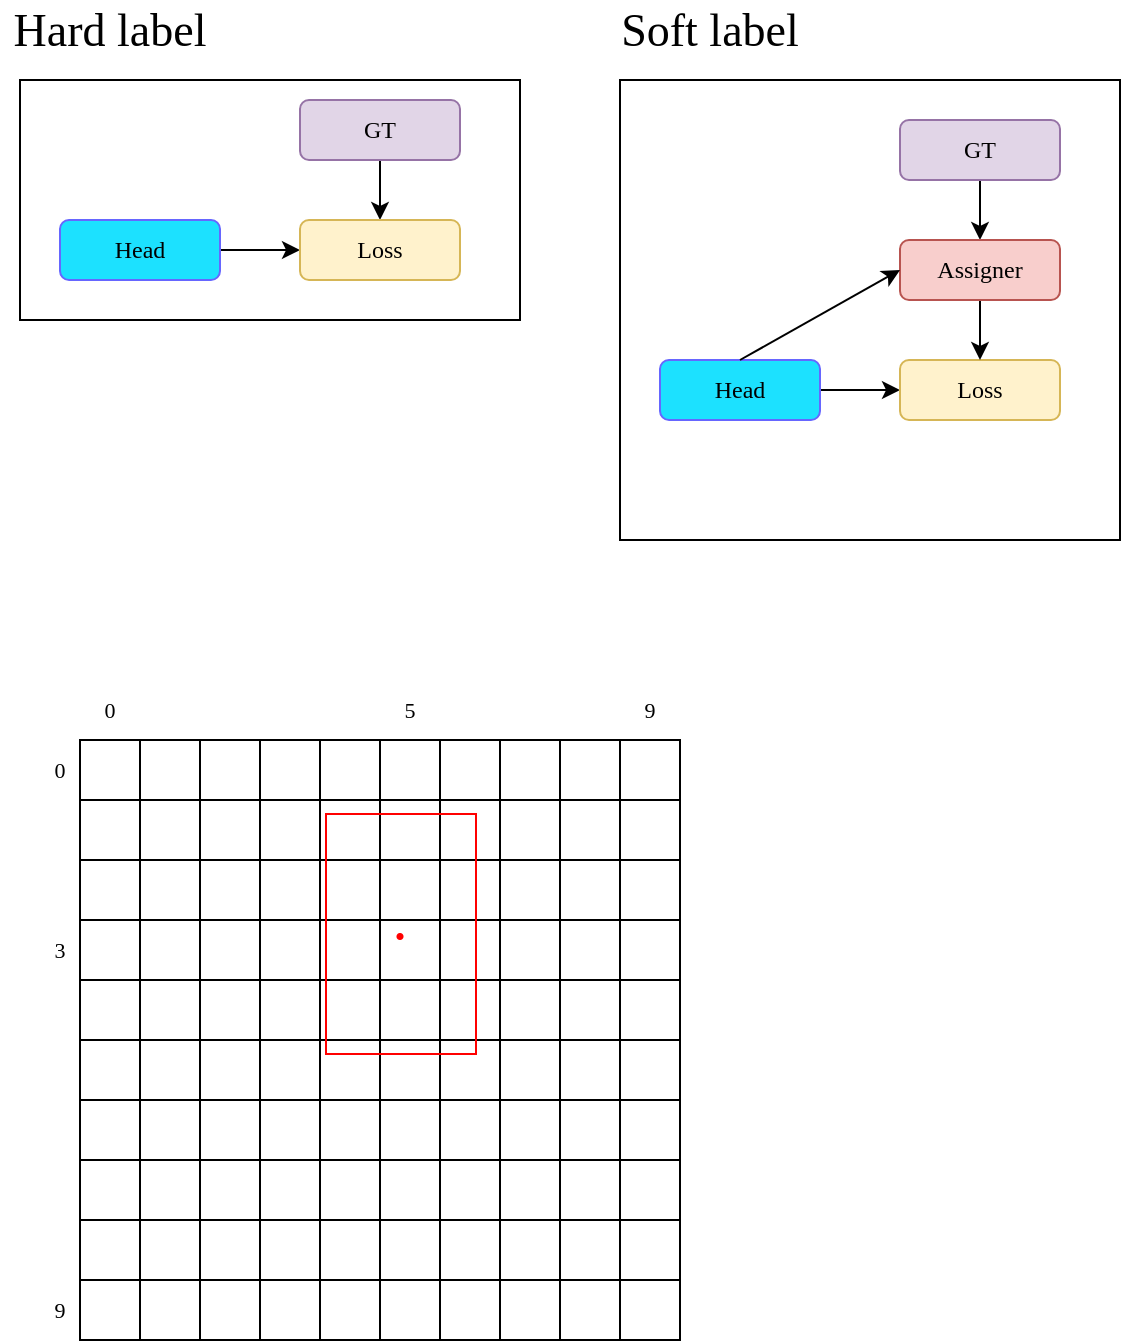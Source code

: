 <mxfile version="20.8.5" type="device"><diagram id="o3Z9Zxl8DpClMz84F6-9" name="第 1 页"><mxGraphModel dx="794" dy="477" grid="1" gridSize="10" guides="1" tooltips="1" connect="1" arrows="1" fold="1" page="1" pageScale="1" pageWidth="827" pageHeight="1169" math="0" shadow="0"><root><mxCell id="0"/><mxCell id="1" parent="0"/><mxCell id="x2HlBwUJLEcVP0qbM4cS-7" value="" style="rounded=0;whiteSpace=wrap;html=1;fontFamily=Times New Roman;" vertex="1" parent="1"><mxGeometry x="140" y="90" width="250" height="120" as="geometry"/></mxCell><mxCell id="x2HlBwUJLEcVP0qbM4cS-4" style="edgeStyle=orthogonalEdgeStyle;rounded=0;orthogonalLoop=1;jettySize=auto;html=1;exitX=1;exitY=0.5;exitDx=0;exitDy=0;fontFamily=Times New Roman;" edge="1" parent="1" source="x2HlBwUJLEcVP0qbM4cS-1" target="x2HlBwUJLEcVP0qbM4cS-3"><mxGeometry relative="1" as="geometry"/></mxCell><mxCell id="x2HlBwUJLEcVP0qbM4cS-1" value="Head" style="rounded=1;whiteSpace=wrap;html=1;fillColor=#1CE1FF;strokeColor=#6666FF;fontFamily=Times New Roman;" vertex="1" parent="1"><mxGeometry x="160" y="160" width="80" height="30" as="geometry"/></mxCell><mxCell id="x2HlBwUJLEcVP0qbM4cS-6" style="edgeStyle=orthogonalEdgeStyle;rounded=0;orthogonalLoop=1;jettySize=auto;html=1;exitX=0.5;exitY=1;exitDx=0;exitDy=0;fontFamily=Times New Roman;" edge="1" parent="1" source="x2HlBwUJLEcVP0qbM4cS-2" target="x2HlBwUJLEcVP0qbM4cS-3"><mxGeometry relative="1" as="geometry"/></mxCell><mxCell id="x2HlBwUJLEcVP0qbM4cS-2" value="GT" style="rounded=1;whiteSpace=wrap;html=1;fillColor=#e1d5e7;strokeColor=#9673a6;fontFamily=Times New Roman;" vertex="1" parent="1"><mxGeometry x="280" y="100" width="80" height="30" as="geometry"/></mxCell><mxCell id="x2HlBwUJLEcVP0qbM4cS-3" value="Loss" style="rounded=1;whiteSpace=wrap;html=1;fillColor=#fff2cc;strokeColor=#d6b656;fontFamily=Times New Roman;" vertex="1" parent="1"><mxGeometry x="280" y="160" width="80" height="30" as="geometry"/></mxCell><mxCell id="x2HlBwUJLEcVP0qbM4cS-8" value="&lt;font style=&quot;font-size: 23px;&quot;&gt;Hard label&lt;/font&gt;" style="text;html=1;strokeColor=none;fillColor=none;align=center;verticalAlign=middle;whiteSpace=wrap;rounded=0;fontFamily=Times New Roman;" vertex="1" parent="1"><mxGeometry x="130" y="50" width="110" height="30" as="geometry"/></mxCell><mxCell id="x2HlBwUJLEcVP0qbM4cS-9" value="" style="rounded=0;whiteSpace=wrap;html=1;fontFamily=Times New Roman;" vertex="1" parent="1"><mxGeometry x="440" y="90" width="250" height="230" as="geometry"/></mxCell><mxCell id="x2HlBwUJLEcVP0qbM4cS-10" style="edgeStyle=orthogonalEdgeStyle;rounded=0;orthogonalLoop=1;jettySize=auto;html=1;exitX=1;exitY=0.5;exitDx=0;exitDy=0;fontFamily=Times New Roman;" edge="1" parent="1" source="x2HlBwUJLEcVP0qbM4cS-11" target="x2HlBwUJLEcVP0qbM4cS-14"><mxGeometry relative="1" as="geometry"/></mxCell><mxCell id="x2HlBwUJLEcVP0qbM4cS-11" value="Head" style="rounded=1;whiteSpace=wrap;html=1;fillColor=#1CE1FF;strokeColor=#6666FF;fontFamily=Times New Roman;" vertex="1" parent="1"><mxGeometry x="460" y="230" width="80" height="30" as="geometry"/></mxCell><mxCell id="x2HlBwUJLEcVP0qbM4cS-17" style="edgeStyle=orthogonalEdgeStyle;rounded=0;orthogonalLoop=1;jettySize=auto;html=1;exitX=0.5;exitY=1;exitDx=0;exitDy=0;fontFamily=Times New Roman;fontSize=23;" edge="1" parent="1" source="x2HlBwUJLEcVP0qbM4cS-13" target="x2HlBwUJLEcVP0qbM4cS-16"><mxGeometry relative="1" as="geometry"/></mxCell><mxCell id="x2HlBwUJLEcVP0qbM4cS-13" value="GT" style="rounded=1;whiteSpace=wrap;html=1;fillColor=#e1d5e7;strokeColor=#9673a6;fontFamily=Times New Roman;" vertex="1" parent="1"><mxGeometry x="580" y="110" width="80" height="30" as="geometry"/></mxCell><mxCell id="x2HlBwUJLEcVP0qbM4cS-14" value="Loss" style="rounded=1;whiteSpace=wrap;html=1;fillColor=#fff2cc;strokeColor=#d6b656;fontFamily=Times New Roman;" vertex="1" parent="1"><mxGeometry x="580" y="230" width="80" height="30" as="geometry"/></mxCell><mxCell id="x2HlBwUJLEcVP0qbM4cS-15" value="&lt;font style=&quot;font-size: 23px;&quot;&gt;Soft label&lt;/font&gt;" style="text;html=1;strokeColor=none;fillColor=none;align=center;verticalAlign=middle;whiteSpace=wrap;rounded=0;fontFamily=Times New Roman;" vertex="1" parent="1"><mxGeometry x="430" y="50" width="110" height="30" as="geometry"/></mxCell><mxCell id="x2HlBwUJLEcVP0qbM4cS-18" style="edgeStyle=orthogonalEdgeStyle;rounded=0;orthogonalLoop=1;jettySize=auto;html=1;exitX=0.5;exitY=1;exitDx=0;exitDy=0;entryX=0.5;entryY=0;entryDx=0;entryDy=0;fontFamily=Times New Roman;fontSize=23;" edge="1" parent="1" source="x2HlBwUJLEcVP0qbM4cS-16" target="x2HlBwUJLEcVP0qbM4cS-14"><mxGeometry relative="1" as="geometry"/></mxCell><mxCell id="x2HlBwUJLEcVP0qbM4cS-16" value="Assigner" style="rounded=1;whiteSpace=wrap;html=1;fillColor=#f8cecc;strokeColor=#b85450;fontFamily=Times New Roman;" vertex="1" parent="1"><mxGeometry x="580" y="170" width="80" height="30" as="geometry"/></mxCell><mxCell id="x2HlBwUJLEcVP0qbM4cS-20" value="" style="endArrow=classic;html=1;rounded=0;fontFamily=Times New Roman;fontSize=23;entryX=0;entryY=0.5;entryDx=0;entryDy=0;" edge="1" parent="1" target="x2HlBwUJLEcVP0qbM4cS-16"><mxGeometry width="50" height="50" relative="1" as="geometry"><mxPoint x="500" y="230" as="sourcePoint"/><mxPoint x="550" y="180" as="targetPoint"/></mxGeometry></mxCell><mxCell id="x2HlBwUJLEcVP0qbM4cS-22" value="" style="rounded=0;whiteSpace=wrap;html=1;fontFamily=Times New Roman;fontSize=23;" vertex="1" parent="1"><mxGeometry x="170" y="420" width="30" height="30" as="geometry"/></mxCell><mxCell id="x2HlBwUJLEcVP0qbM4cS-23" value="" style="rounded=0;whiteSpace=wrap;html=1;fontFamily=Times New Roman;fontSize=23;" vertex="1" parent="1"><mxGeometry x="200" y="420" width="30" height="30" as="geometry"/></mxCell><mxCell id="x2HlBwUJLEcVP0qbM4cS-24" value="" style="rounded=0;whiteSpace=wrap;html=1;fontFamily=Times New Roman;fontSize=23;" vertex="1" parent="1"><mxGeometry x="230" y="420" width="30" height="30" as="geometry"/></mxCell><mxCell id="x2HlBwUJLEcVP0qbM4cS-25" value="" style="rounded=0;whiteSpace=wrap;html=1;fontFamily=Times New Roman;fontSize=23;" vertex="1" parent="1"><mxGeometry x="290" y="420" width="30" height="30" as="geometry"/></mxCell><mxCell id="x2HlBwUJLEcVP0qbM4cS-26" value="" style="rounded=0;whiteSpace=wrap;html=1;fontFamily=Times New Roman;fontSize=23;" vertex="1" parent="1"><mxGeometry x="260" y="420" width="30" height="30" as="geometry"/></mxCell><mxCell id="x2HlBwUJLEcVP0qbM4cS-27" value="" style="rounded=0;whiteSpace=wrap;html=1;fontFamily=Times New Roman;fontSize=23;" vertex="1" parent="1"><mxGeometry x="320" y="420" width="30" height="30" as="geometry"/></mxCell><mxCell id="x2HlBwUJLEcVP0qbM4cS-28" value="" style="rounded=0;whiteSpace=wrap;html=1;fontFamily=Times New Roman;fontSize=23;" vertex="1" parent="1"><mxGeometry x="350" y="420" width="30" height="30" as="geometry"/></mxCell><mxCell id="x2HlBwUJLEcVP0qbM4cS-29" value="" style="rounded=0;whiteSpace=wrap;html=1;fontFamily=Times New Roman;fontSize=23;" vertex="1" parent="1"><mxGeometry x="380" y="420" width="30" height="30" as="geometry"/></mxCell><mxCell id="x2HlBwUJLEcVP0qbM4cS-30" value="" style="rounded=0;whiteSpace=wrap;html=1;fontFamily=Times New Roman;fontSize=23;" vertex="1" parent="1"><mxGeometry x="440" y="420" width="30" height="30" as="geometry"/></mxCell><mxCell id="x2HlBwUJLEcVP0qbM4cS-31" value="" style="rounded=0;whiteSpace=wrap;html=1;fontFamily=Times New Roman;fontSize=23;" vertex="1" parent="1"><mxGeometry x="410" y="420" width="30" height="30" as="geometry"/></mxCell><mxCell id="x2HlBwUJLEcVP0qbM4cS-42" value="" style="group" vertex="1" connectable="0" parent="1"><mxGeometry x="170" y="450" width="300" height="30" as="geometry"/></mxCell><mxCell id="x2HlBwUJLEcVP0qbM4cS-32" value="" style="rounded=0;whiteSpace=wrap;html=1;fontFamily=Times New Roman;fontSize=23;" vertex="1" parent="x2HlBwUJLEcVP0qbM4cS-42"><mxGeometry width="30" height="30" as="geometry"/></mxCell><mxCell id="x2HlBwUJLEcVP0qbM4cS-33" value="" style="rounded=0;whiteSpace=wrap;html=1;fontFamily=Times New Roman;fontSize=23;" vertex="1" parent="x2HlBwUJLEcVP0qbM4cS-42"><mxGeometry x="30" width="30" height="30" as="geometry"/></mxCell><mxCell id="x2HlBwUJLEcVP0qbM4cS-34" value="" style="rounded=0;whiteSpace=wrap;html=1;fontFamily=Times New Roman;fontSize=23;" vertex="1" parent="x2HlBwUJLEcVP0qbM4cS-42"><mxGeometry x="60" width="30" height="30" as="geometry"/></mxCell><mxCell id="x2HlBwUJLEcVP0qbM4cS-35" value="" style="rounded=0;whiteSpace=wrap;html=1;fontFamily=Times New Roman;fontSize=23;" vertex="1" parent="x2HlBwUJLEcVP0qbM4cS-42"><mxGeometry x="120" width="30" height="30" as="geometry"/></mxCell><mxCell id="x2HlBwUJLEcVP0qbM4cS-36" value="" style="rounded=0;whiteSpace=wrap;html=1;fontFamily=Times New Roman;fontSize=23;" vertex="1" parent="x2HlBwUJLEcVP0qbM4cS-42"><mxGeometry x="90" width="30" height="30" as="geometry"/></mxCell><mxCell id="x2HlBwUJLEcVP0qbM4cS-37" value="" style="rounded=0;whiteSpace=wrap;html=1;fontFamily=Times New Roman;fontSize=23;" vertex="1" parent="x2HlBwUJLEcVP0qbM4cS-42"><mxGeometry x="150" width="30" height="30" as="geometry"/></mxCell><mxCell id="x2HlBwUJLEcVP0qbM4cS-38" value="" style="rounded=0;whiteSpace=wrap;html=1;fontFamily=Times New Roman;fontSize=23;" vertex="1" parent="x2HlBwUJLEcVP0qbM4cS-42"><mxGeometry x="180" width="30" height="30" as="geometry"/></mxCell><mxCell id="x2HlBwUJLEcVP0qbM4cS-39" value="" style="rounded=0;whiteSpace=wrap;html=1;fontFamily=Times New Roman;fontSize=23;" vertex="1" parent="x2HlBwUJLEcVP0qbM4cS-42"><mxGeometry x="210" width="30" height="30" as="geometry"/></mxCell><mxCell id="x2HlBwUJLEcVP0qbM4cS-40" value="" style="rounded=0;whiteSpace=wrap;html=1;fontFamily=Times New Roman;fontSize=23;" vertex="1" parent="x2HlBwUJLEcVP0qbM4cS-42"><mxGeometry x="270" width="30" height="30" as="geometry"/></mxCell><mxCell id="x2HlBwUJLEcVP0qbM4cS-41" value="" style="rounded=0;whiteSpace=wrap;html=1;fontFamily=Times New Roman;fontSize=23;" vertex="1" parent="x2HlBwUJLEcVP0qbM4cS-42"><mxGeometry x="240" width="30" height="30" as="geometry"/></mxCell><mxCell id="x2HlBwUJLEcVP0qbM4cS-43" value="" style="group" vertex="1" connectable="0" parent="1"><mxGeometry x="170" y="480" width="300" height="30" as="geometry"/></mxCell><mxCell id="x2HlBwUJLEcVP0qbM4cS-44" value="" style="rounded=0;whiteSpace=wrap;html=1;fontFamily=Times New Roman;fontSize=23;" vertex="1" parent="x2HlBwUJLEcVP0qbM4cS-43"><mxGeometry width="30" height="30" as="geometry"/></mxCell><mxCell id="x2HlBwUJLEcVP0qbM4cS-45" value="" style="rounded=0;whiteSpace=wrap;html=1;fontFamily=Times New Roman;fontSize=23;" vertex="1" parent="x2HlBwUJLEcVP0qbM4cS-43"><mxGeometry x="30" width="30" height="30" as="geometry"/></mxCell><mxCell id="x2HlBwUJLEcVP0qbM4cS-46" value="" style="rounded=0;whiteSpace=wrap;html=1;fontFamily=Times New Roman;fontSize=23;" vertex="1" parent="x2HlBwUJLEcVP0qbM4cS-43"><mxGeometry x="60" width="30" height="30" as="geometry"/></mxCell><mxCell id="x2HlBwUJLEcVP0qbM4cS-47" value="" style="rounded=0;whiteSpace=wrap;html=1;fontFamily=Times New Roman;fontSize=23;" vertex="1" parent="x2HlBwUJLEcVP0qbM4cS-43"><mxGeometry x="120" width="30" height="30" as="geometry"/></mxCell><mxCell id="x2HlBwUJLEcVP0qbM4cS-48" value="" style="rounded=0;whiteSpace=wrap;html=1;fontFamily=Times New Roman;fontSize=23;" vertex="1" parent="x2HlBwUJLEcVP0qbM4cS-43"><mxGeometry x="90" width="30" height="30" as="geometry"/></mxCell><mxCell id="x2HlBwUJLEcVP0qbM4cS-49" value="" style="rounded=0;whiteSpace=wrap;html=1;fontFamily=Times New Roman;fontSize=23;" vertex="1" parent="x2HlBwUJLEcVP0qbM4cS-43"><mxGeometry x="150" width="30" height="30" as="geometry"/></mxCell><mxCell id="x2HlBwUJLEcVP0qbM4cS-50" value="" style="rounded=0;whiteSpace=wrap;html=1;fontFamily=Times New Roman;fontSize=23;" vertex="1" parent="x2HlBwUJLEcVP0qbM4cS-43"><mxGeometry x="180" width="30" height="30" as="geometry"/></mxCell><mxCell id="x2HlBwUJLEcVP0qbM4cS-51" value="" style="rounded=0;whiteSpace=wrap;html=1;fontFamily=Times New Roman;fontSize=23;" vertex="1" parent="x2HlBwUJLEcVP0qbM4cS-43"><mxGeometry x="210" width="30" height="30" as="geometry"/></mxCell><mxCell id="x2HlBwUJLEcVP0qbM4cS-52" value="" style="rounded=0;whiteSpace=wrap;html=1;fontFamily=Times New Roman;fontSize=23;" vertex="1" parent="x2HlBwUJLEcVP0qbM4cS-43"><mxGeometry x="270" width="30" height="30" as="geometry"/></mxCell><mxCell id="x2HlBwUJLEcVP0qbM4cS-53" value="" style="rounded=0;whiteSpace=wrap;html=1;fontFamily=Times New Roman;fontSize=23;" vertex="1" parent="x2HlBwUJLEcVP0qbM4cS-43"><mxGeometry x="240" width="30" height="30" as="geometry"/></mxCell><mxCell id="x2HlBwUJLEcVP0qbM4cS-54" value="" style="rounded=0;whiteSpace=wrap;html=1;fontFamily=Times New Roman;fontSize=23;" vertex="1" parent="1"><mxGeometry x="170" y="510" width="30" height="30" as="geometry"/></mxCell><mxCell id="x2HlBwUJLEcVP0qbM4cS-55" value="" style="rounded=0;whiteSpace=wrap;html=1;fontFamily=Times New Roman;fontSize=23;" vertex="1" parent="1"><mxGeometry x="200" y="510" width="30" height="30" as="geometry"/></mxCell><mxCell id="x2HlBwUJLEcVP0qbM4cS-56" value="" style="rounded=0;whiteSpace=wrap;html=1;fontFamily=Times New Roman;fontSize=23;" vertex="1" parent="1"><mxGeometry x="230" y="510" width="30" height="30" as="geometry"/></mxCell><mxCell id="x2HlBwUJLEcVP0qbM4cS-57" value="" style="rounded=0;whiteSpace=wrap;html=1;fontFamily=Times New Roman;fontSize=23;" vertex="1" parent="1"><mxGeometry x="290" y="510" width="30" height="30" as="geometry"/></mxCell><mxCell id="x2HlBwUJLEcVP0qbM4cS-58" value="" style="rounded=0;whiteSpace=wrap;html=1;fontFamily=Times New Roman;fontSize=23;" vertex="1" parent="1"><mxGeometry x="260" y="510" width="30" height="30" as="geometry"/></mxCell><mxCell id="x2HlBwUJLEcVP0qbM4cS-59" value="" style="rounded=0;whiteSpace=wrap;html=1;fontFamily=Times New Roman;fontSize=23;" vertex="1" parent="1"><mxGeometry x="320" y="510" width="30" height="30" as="geometry"/></mxCell><mxCell id="x2HlBwUJLEcVP0qbM4cS-60" value="" style="rounded=0;whiteSpace=wrap;html=1;fontFamily=Times New Roman;fontSize=23;" vertex="1" parent="1"><mxGeometry x="350" y="510" width="30" height="30" as="geometry"/></mxCell><mxCell id="x2HlBwUJLEcVP0qbM4cS-61" value="" style="rounded=0;whiteSpace=wrap;html=1;fontFamily=Times New Roman;fontSize=23;" vertex="1" parent="1"><mxGeometry x="380" y="510" width="30" height="30" as="geometry"/></mxCell><mxCell id="x2HlBwUJLEcVP0qbM4cS-62" value="" style="rounded=0;whiteSpace=wrap;html=1;fontFamily=Times New Roman;fontSize=23;" vertex="1" parent="1"><mxGeometry x="440" y="510" width="30" height="30" as="geometry"/></mxCell><mxCell id="x2HlBwUJLEcVP0qbM4cS-63" value="" style="rounded=0;whiteSpace=wrap;html=1;fontFamily=Times New Roman;fontSize=23;" vertex="1" parent="1"><mxGeometry x="410" y="510" width="30" height="30" as="geometry"/></mxCell><mxCell id="x2HlBwUJLEcVP0qbM4cS-64" value="" style="group" vertex="1" connectable="0" parent="1"><mxGeometry x="170" y="540" width="300" height="30" as="geometry"/></mxCell><mxCell id="x2HlBwUJLEcVP0qbM4cS-65" value="" style="rounded=0;whiteSpace=wrap;html=1;fontFamily=Times New Roman;fontSize=23;" vertex="1" parent="x2HlBwUJLEcVP0qbM4cS-64"><mxGeometry width="30" height="30" as="geometry"/></mxCell><mxCell id="x2HlBwUJLEcVP0qbM4cS-66" value="" style="rounded=0;whiteSpace=wrap;html=1;fontFamily=Times New Roman;fontSize=23;" vertex="1" parent="x2HlBwUJLEcVP0qbM4cS-64"><mxGeometry x="30" width="30" height="30" as="geometry"/></mxCell><mxCell id="x2HlBwUJLEcVP0qbM4cS-67" value="" style="rounded=0;whiteSpace=wrap;html=1;fontFamily=Times New Roman;fontSize=23;" vertex="1" parent="x2HlBwUJLEcVP0qbM4cS-64"><mxGeometry x="60" width="30" height="30" as="geometry"/></mxCell><mxCell id="x2HlBwUJLEcVP0qbM4cS-68" value="" style="rounded=0;whiteSpace=wrap;html=1;fontFamily=Times New Roman;fontSize=23;" vertex="1" parent="x2HlBwUJLEcVP0qbM4cS-64"><mxGeometry x="120" width="30" height="30" as="geometry"/></mxCell><mxCell id="x2HlBwUJLEcVP0qbM4cS-69" value="" style="rounded=0;whiteSpace=wrap;html=1;fontFamily=Times New Roman;fontSize=23;" vertex="1" parent="x2HlBwUJLEcVP0qbM4cS-64"><mxGeometry x="90" width="30" height="30" as="geometry"/></mxCell><mxCell id="x2HlBwUJLEcVP0qbM4cS-70" value="" style="rounded=0;whiteSpace=wrap;html=1;fontFamily=Times New Roman;fontSize=23;" vertex="1" parent="x2HlBwUJLEcVP0qbM4cS-64"><mxGeometry x="150" width="30" height="30" as="geometry"/></mxCell><mxCell id="x2HlBwUJLEcVP0qbM4cS-71" value="" style="rounded=0;whiteSpace=wrap;html=1;fontFamily=Times New Roman;fontSize=23;" vertex="1" parent="x2HlBwUJLEcVP0qbM4cS-64"><mxGeometry x="180" width="30" height="30" as="geometry"/></mxCell><mxCell id="x2HlBwUJLEcVP0qbM4cS-72" value="" style="rounded=0;whiteSpace=wrap;html=1;fontFamily=Times New Roman;fontSize=23;" vertex="1" parent="x2HlBwUJLEcVP0qbM4cS-64"><mxGeometry x="210" width="30" height="30" as="geometry"/></mxCell><mxCell id="x2HlBwUJLEcVP0qbM4cS-73" value="" style="rounded=0;whiteSpace=wrap;html=1;fontFamily=Times New Roman;fontSize=23;" vertex="1" parent="x2HlBwUJLEcVP0qbM4cS-64"><mxGeometry x="270" width="30" height="30" as="geometry"/></mxCell><mxCell id="x2HlBwUJLEcVP0qbM4cS-74" value="" style="rounded=0;whiteSpace=wrap;html=1;fontFamily=Times New Roman;fontSize=23;" vertex="1" parent="x2HlBwUJLEcVP0qbM4cS-64"><mxGeometry x="240" width="30" height="30" as="geometry"/></mxCell><mxCell id="x2HlBwUJLEcVP0qbM4cS-75" value="" style="group" vertex="1" connectable="0" parent="1"><mxGeometry x="170" y="570" width="300" height="30" as="geometry"/></mxCell><mxCell id="x2HlBwUJLEcVP0qbM4cS-76" value="" style="rounded=0;whiteSpace=wrap;html=1;fontFamily=Times New Roman;fontSize=23;" vertex="1" parent="x2HlBwUJLEcVP0qbM4cS-75"><mxGeometry width="30" height="30" as="geometry"/></mxCell><mxCell id="x2HlBwUJLEcVP0qbM4cS-77" value="" style="rounded=0;whiteSpace=wrap;html=1;fontFamily=Times New Roman;fontSize=23;" vertex="1" parent="x2HlBwUJLEcVP0qbM4cS-75"><mxGeometry x="30" width="30" height="30" as="geometry"/></mxCell><mxCell id="x2HlBwUJLEcVP0qbM4cS-78" value="" style="rounded=0;whiteSpace=wrap;html=1;fontFamily=Times New Roman;fontSize=23;" vertex="1" parent="x2HlBwUJLEcVP0qbM4cS-75"><mxGeometry x="60" width="30" height="30" as="geometry"/></mxCell><mxCell id="x2HlBwUJLEcVP0qbM4cS-79" value="" style="rounded=0;whiteSpace=wrap;html=1;fontFamily=Times New Roman;fontSize=23;" vertex="1" parent="x2HlBwUJLEcVP0qbM4cS-75"><mxGeometry x="120" width="30" height="30" as="geometry"/></mxCell><mxCell id="x2HlBwUJLEcVP0qbM4cS-80" value="" style="rounded=0;whiteSpace=wrap;html=1;fontFamily=Times New Roman;fontSize=23;" vertex="1" parent="x2HlBwUJLEcVP0qbM4cS-75"><mxGeometry x="90" width="30" height="30" as="geometry"/></mxCell><mxCell id="x2HlBwUJLEcVP0qbM4cS-81" value="" style="rounded=0;whiteSpace=wrap;html=1;fontFamily=Times New Roman;fontSize=23;" vertex="1" parent="x2HlBwUJLEcVP0qbM4cS-75"><mxGeometry x="150" width="30" height="30" as="geometry"/></mxCell><mxCell id="x2HlBwUJLEcVP0qbM4cS-82" value="" style="rounded=0;whiteSpace=wrap;html=1;fontFamily=Times New Roman;fontSize=23;" vertex="1" parent="x2HlBwUJLEcVP0qbM4cS-75"><mxGeometry x="180" width="30" height="30" as="geometry"/></mxCell><mxCell id="x2HlBwUJLEcVP0qbM4cS-83" value="" style="rounded=0;whiteSpace=wrap;html=1;fontFamily=Times New Roman;fontSize=23;" vertex="1" parent="x2HlBwUJLEcVP0qbM4cS-75"><mxGeometry x="210" width="30" height="30" as="geometry"/></mxCell><mxCell id="x2HlBwUJLEcVP0qbM4cS-84" value="" style="rounded=0;whiteSpace=wrap;html=1;fontFamily=Times New Roman;fontSize=23;" vertex="1" parent="x2HlBwUJLEcVP0qbM4cS-75"><mxGeometry x="270" width="30" height="30" as="geometry"/></mxCell><mxCell id="x2HlBwUJLEcVP0qbM4cS-85" value="" style="rounded=0;whiteSpace=wrap;html=1;fontFamily=Times New Roman;fontSize=23;" vertex="1" parent="x2HlBwUJLEcVP0qbM4cS-75"><mxGeometry x="240" width="30" height="30" as="geometry"/></mxCell><mxCell id="x2HlBwUJLEcVP0qbM4cS-86" value="" style="rounded=0;whiteSpace=wrap;html=1;fontFamily=Times New Roman;fontSize=23;" vertex="1" parent="1"><mxGeometry x="170" y="600" width="30" height="30" as="geometry"/></mxCell><mxCell id="x2HlBwUJLEcVP0qbM4cS-87" value="" style="rounded=0;whiteSpace=wrap;html=1;fontFamily=Times New Roman;fontSize=23;" vertex="1" parent="1"><mxGeometry x="200" y="600" width="30" height="30" as="geometry"/></mxCell><mxCell id="x2HlBwUJLEcVP0qbM4cS-88" value="" style="rounded=0;whiteSpace=wrap;html=1;fontFamily=Times New Roman;fontSize=23;" vertex="1" parent="1"><mxGeometry x="230" y="600" width="30" height="30" as="geometry"/></mxCell><mxCell id="x2HlBwUJLEcVP0qbM4cS-89" value="" style="rounded=0;whiteSpace=wrap;html=1;fontFamily=Times New Roman;fontSize=23;" vertex="1" parent="1"><mxGeometry x="290" y="600" width="30" height="30" as="geometry"/></mxCell><mxCell id="x2HlBwUJLEcVP0qbM4cS-90" value="" style="rounded=0;whiteSpace=wrap;html=1;fontFamily=Times New Roman;fontSize=23;" vertex="1" parent="1"><mxGeometry x="260" y="600" width="30" height="30" as="geometry"/></mxCell><mxCell id="x2HlBwUJLEcVP0qbM4cS-91" value="" style="rounded=0;whiteSpace=wrap;html=1;fontFamily=Times New Roman;fontSize=23;" vertex="1" parent="1"><mxGeometry x="320" y="600" width="30" height="30" as="geometry"/></mxCell><mxCell id="x2HlBwUJLEcVP0qbM4cS-92" value="" style="rounded=0;whiteSpace=wrap;html=1;fontFamily=Times New Roman;fontSize=23;" vertex="1" parent="1"><mxGeometry x="350" y="600" width="30" height="30" as="geometry"/></mxCell><mxCell id="x2HlBwUJLEcVP0qbM4cS-93" value="" style="rounded=0;whiteSpace=wrap;html=1;fontFamily=Times New Roman;fontSize=23;" vertex="1" parent="1"><mxGeometry x="380" y="600" width="30" height="30" as="geometry"/></mxCell><mxCell id="x2HlBwUJLEcVP0qbM4cS-94" value="" style="rounded=0;whiteSpace=wrap;html=1;fontFamily=Times New Roman;fontSize=23;" vertex="1" parent="1"><mxGeometry x="440" y="600" width="30" height="30" as="geometry"/></mxCell><mxCell id="x2HlBwUJLEcVP0qbM4cS-95" value="" style="rounded=0;whiteSpace=wrap;html=1;fontFamily=Times New Roman;fontSize=23;" vertex="1" parent="1"><mxGeometry x="410" y="600" width="30" height="30" as="geometry"/></mxCell><mxCell id="x2HlBwUJLEcVP0qbM4cS-96" value="" style="group" vertex="1" connectable="0" parent="1"><mxGeometry x="170" y="630" width="300" height="30" as="geometry"/></mxCell><mxCell id="x2HlBwUJLEcVP0qbM4cS-97" value="" style="rounded=0;whiteSpace=wrap;html=1;fontFamily=Times New Roman;fontSize=23;" vertex="1" parent="x2HlBwUJLEcVP0qbM4cS-96"><mxGeometry width="30" height="30" as="geometry"/></mxCell><mxCell id="x2HlBwUJLEcVP0qbM4cS-98" value="" style="rounded=0;whiteSpace=wrap;html=1;fontFamily=Times New Roman;fontSize=23;" vertex="1" parent="x2HlBwUJLEcVP0qbM4cS-96"><mxGeometry x="30" width="30" height="30" as="geometry"/></mxCell><mxCell id="x2HlBwUJLEcVP0qbM4cS-99" value="" style="rounded=0;whiteSpace=wrap;html=1;fontFamily=Times New Roman;fontSize=23;" vertex="1" parent="x2HlBwUJLEcVP0qbM4cS-96"><mxGeometry x="60" width="30" height="30" as="geometry"/></mxCell><mxCell id="x2HlBwUJLEcVP0qbM4cS-100" value="" style="rounded=0;whiteSpace=wrap;html=1;fontFamily=Times New Roman;fontSize=23;" vertex="1" parent="x2HlBwUJLEcVP0qbM4cS-96"><mxGeometry x="120" width="30" height="30" as="geometry"/></mxCell><mxCell id="x2HlBwUJLEcVP0qbM4cS-101" value="" style="rounded=0;whiteSpace=wrap;html=1;fontFamily=Times New Roman;fontSize=23;" vertex="1" parent="x2HlBwUJLEcVP0qbM4cS-96"><mxGeometry x="90" width="30" height="30" as="geometry"/></mxCell><mxCell id="x2HlBwUJLEcVP0qbM4cS-102" value="" style="rounded=0;whiteSpace=wrap;html=1;fontFamily=Times New Roman;fontSize=23;" vertex="1" parent="x2HlBwUJLEcVP0qbM4cS-96"><mxGeometry x="150" width="30" height="30" as="geometry"/></mxCell><mxCell id="x2HlBwUJLEcVP0qbM4cS-103" value="" style="rounded=0;whiteSpace=wrap;html=1;fontFamily=Times New Roman;fontSize=23;" vertex="1" parent="x2HlBwUJLEcVP0qbM4cS-96"><mxGeometry x="180" width="30" height="30" as="geometry"/></mxCell><mxCell id="x2HlBwUJLEcVP0qbM4cS-104" value="" style="rounded=0;whiteSpace=wrap;html=1;fontFamily=Times New Roman;fontSize=23;" vertex="1" parent="x2HlBwUJLEcVP0qbM4cS-96"><mxGeometry x="210" width="30" height="30" as="geometry"/></mxCell><mxCell id="x2HlBwUJLEcVP0qbM4cS-105" value="" style="rounded=0;whiteSpace=wrap;html=1;fontFamily=Times New Roman;fontSize=23;" vertex="1" parent="x2HlBwUJLEcVP0qbM4cS-96"><mxGeometry x="270" width="30" height="30" as="geometry"/></mxCell><mxCell id="x2HlBwUJLEcVP0qbM4cS-106" value="" style="rounded=0;whiteSpace=wrap;html=1;fontFamily=Times New Roman;fontSize=23;" vertex="1" parent="x2HlBwUJLEcVP0qbM4cS-96"><mxGeometry x="240" width="30" height="30" as="geometry"/></mxCell><mxCell id="x2HlBwUJLEcVP0qbM4cS-107" value="" style="group" vertex="1" connectable="0" parent="1"><mxGeometry x="170" y="660" width="300" height="30" as="geometry"/></mxCell><mxCell id="x2HlBwUJLEcVP0qbM4cS-108" value="" style="rounded=0;whiteSpace=wrap;html=1;fontFamily=Times New Roman;fontSize=23;" vertex="1" parent="x2HlBwUJLEcVP0qbM4cS-107"><mxGeometry width="30" height="30" as="geometry"/></mxCell><mxCell id="x2HlBwUJLEcVP0qbM4cS-109" value="" style="rounded=0;whiteSpace=wrap;html=1;fontFamily=Times New Roman;fontSize=23;" vertex="1" parent="x2HlBwUJLEcVP0qbM4cS-107"><mxGeometry x="30" width="30" height="30" as="geometry"/></mxCell><mxCell id="x2HlBwUJLEcVP0qbM4cS-110" value="" style="rounded=0;whiteSpace=wrap;html=1;fontFamily=Times New Roman;fontSize=23;" vertex="1" parent="x2HlBwUJLEcVP0qbM4cS-107"><mxGeometry x="60" width="30" height="30" as="geometry"/></mxCell><mxCell id="x2HlBwUJLEcVP0qbM4cS-111" value="" style="rounded=0;whiteSpace=wrap;html=1;fontFamily=Times New Roman;fontSize=23;" vertex="1" parent="x2HlBwUJLEcVP0qbM4cS-107"><mxGeometry x="120" width="30" height="30" as="geometry"/></mxCell><mxCell id="x2HlBwUJLEcVP0qbM4cS-112" value="" style="rounded=0;whiteSpace=wrap;html=1;fontFamily=Times New Roman;fontSize=23;" vertex="1" parent="x2HlBwUJLEcVP0qbM4cS-107"><mxGeometry x="90" width="30" height="30" as="geometry"/></mxCell><mxCell id="x2HlBwUJLEcVP0qbM4cS-113" value="" style="rounded=0;whiteSpace=wrap;html=1;fontFamily=Times New Roman;fontSize=23;" vertex="1" parent="x2HlBwUJLEcVP0qbM4cS-107"><mxGeometry x="150" width="30" height="30" as="geometry"/></mxCell><mxCell id="x2HlBwUJLEcVP0qbM4cS-114" value="" style="rounded=0;whiteSpace=wrap;html=1;fontFamily=Times New Roman;fontSize=23;" vertex="1" parent="x2HlBwUJLEcVP0qbM4cS-107"><mxGeometry x="180" width="30" height="30" as="geometry"/></mxCell><mxCell id="x2HlBwUJLEcVP0qbM4cS-115" value="" style="rounded=0;whiteSpace=wrap;html=1;fontFamily=Times New Roman;fontSize=23;" vertex="1" parent="x2HlBwUJLEcVP0qbM4cS-107"><mxGeometry x="210" width="30" height="30" as="geometry"/></mxCell><mxCell id="x2HlBwUJLEcVP0qbM4cS-116" value="" style="rounded=0;whiteSpace=wrap;html=1;fontFamily=Times New Roman;fontSize=23;" vertex="1" parent="x2HlBwUJLEcVP0qbM4cS-107"><mxGeometry x="270" width="30" height="30" as="geometry"/></mxCell><mxCell id="x2HlBwUJLEcVP0qbM4cS-117" value="" style="rounded=0;whiteSpace=wrap;html=1;fontFamily=Times New Roman;fontSize=23;" vertex="1" parent="x2HlBwUJLEcVP0qbM4cS-107"><mxGeometry x="240" width="30" height="30" as="geometry"/></mxCell><mxCell id="x2HlBwUJLEcVP0qbM4cS-118" value="" style="group" vertex="1" connectable="0" parent="1"><mxGeometry x="170" y="690" width="300" height="30" as="geometry"/></mxCell><mxCell id="x2HlBwUJLEcVP0qbM4cS-119" value="" style="rounded=0;whiteSpace=wrap;html=1;fontFamily=Times New Roman;fontSize=23;" vertex="1" parent="x2HlBwUJLEcVP0qbM4cS-118"><mxGeometry width="30" height="30" as="geometry"/></mxCell><mxCell id="x2HlBwUJLEcVP0qbM4cS-120" value="" style="rounded=0;whiteSpace=wrap;html=1;fontFamily=Times New Roman;fontSize=23;" vertex="1" parent="x2HlBwUJLEcVP0qbM4cS-118"><mxGeometry x="30" width="30" height="30" as="geometry"/></mxCell><mxCell id="x2HlBwUJLEcVP0qbM4cS-121" value="" style="rounded=0;whiteSpace=wrap;html=1;fontFamily=Times New Roman;fontSize=23;" vertex="1" parent="x2HlBwUJLEcVP0qbM4cS-118"><mxGeometry x="60" width="30" height="30" as="geometry"/></mxCell><mxCell id="x2HlBwUJLEcVP0qbM4cS-122" value="" style="rounded=0;whiteSpace=wrap;html=1;fontFamily=Times New Roman;fontSize=23;" vertex="1" parent="x2HlBwUJLEcVP0qbM4cS-118"><mxGeometry x="120" width="30" height="30" as="geometry"/></mxCell><mxCell id="x2HlBwUJLEcVP0qbM4cS-123" value="" style="rounded=0;whiteSpace=wrap;html=1;fontFamily=Times New Roman;fontSize=23;" vertex="1" parent="x2HlBwUJLEcVP0qbM4cS-118"><mxGeometry x="90" width="30" height="30" as="geometry"/></mxCell><mxCell id="x2HlBwUJLEcVP0qbM4cS-124" value="" style="rounded=0;whiteSpace=wrap;html=1;fontFamily=Times New Roman;fontSize=23;" vertex="1" parent="x2HlBwUJLEcVP0qbM4cS-118"><mxGeometry x="150" width="30" height="30" as="geometry"/></mxCell><mxCell id="x2HlBwUJLEcVP0qbM4cS-125" value="" style="rounded=0;whiteSpace=wrap;html=1;fontFamily=Times New Roman;fontSize=23;" vertex="1" parent="x2HlBwUJLEcVP0qbM4cS-118"><mxGeometry x="180" width="30" height="30" as="geometry"/></mxCell><mxCell id="x2HlBwUJLEcVP0qbM4cS-126" value="" style="rounded=0;whiteSpace=wrap;html=1;fontFamily=Times New Roman;fontSize=23;" vertex="1" parent="x2HlBwUJLEcVP0qbM4cS-118"><mxGeometry x="210" width="30" height="30" as="geometry"/></mxCell><mxCell id="x2HlBwUJLEcVP0qbM4cS-127" value="" style="rounded=0;whiteSpace=wrap;html=1;fontFamily=Times New Roman;fontSize=23;" vertex="1" parent="x2HlBwUJLEcVP0qbM4cS-118"><mxGeometry x="270" width="30" height="30" as="geometry"/></mxCell><mxCell id="x2HlBwUJLEcVP0qbM4cS-128" value="" style="rounded=0;whiteSpace=wrap;html=1;fontFamily=Times New Roman;fontSize=23;" vertex="1" parent="x2HlBwUJLEcVP0qbM4cS-118"><mxGeometry x="240" width="30" height="30" as="geometry"/></mxCell><mxCell id="x2HlBwUJLEcVP0qbM4cS-129" value="" style="rounded=0;whiteSpace=wrap;html=1;fontFamily=Times New Roman;fontSize=23;fillColor=none;strokeColor=#FF0000;" vertex="1" parent="1"><mxGeometry x="293" y="457" width="75" height="120" as="geometry"/></mxCell><mxCell id="x2HlBwUJLEcVP0qbM4cS-130" value="0" style="text;html=1;strokeColor=none;fillColor=none;align=center;verticalAlign=middle;whiteSpace=wrap;rounded=0;fontFamily=Times New Roman;fontSize=11;" vertex="1" parent="1"><mxGeometry x="155" y="390" width="60" height="30" as="geometry"/></mxCell><mxCell id="x2HlBwUJLEcVP0qbM4cS-131" value="0" style="text;html=1;strokeColor=none;fillColor=none;align=center;verticalAlign=middle;whiteSpace=wrap;rounded=0;fontFamily=Times New Roman;fontSize=11;" vertex="1" parent="1"><mxGeometry x="130" y="420" width="60" height="30" as="geometry"/></mxCell><mxCell id="x2HlBwUJLEcVP0qbM4cS-132" value="9" style="text;html=1;strokeColor=none;fillColor=none;align=center;verticalAlign=middle;whiteSpace=wrap;rounded=0;fontFamily=Times New Roman;fontSize=11;" vertex="1" parent="1"><mxGeometry x="425" y="390" width="60" height="30" as="geometry"/></mxCell><mxCell id="x2HlBwUJLEcVP0qbM4cS-133" value="9" style="text;html=1;strokeColor=none;fillColor=none;align=center;verticalAlign=middle;whiteSpace=wrap;rounded=0;fontFamily=Times New Roman;fontSize=11;" vertex="1" parent="1"><mxGeometry x="130" y="690" width="60" height="30" as="geometry"/></mxCell><mxCell id="x2HlBwUJLEcVP0qbM4cS-135" value="5" style="text;html=1;strokeColor=none;fillColor=none;align=center;verticalAlign=middle;whiteSpace=wrap;rounded=0;fontFamily=Times New Roman;fontSize=11;" vertex="1" parent="1"><mxGeometry x="305" y="390" width="60" height="30" as="geometry"/></mxCell><mxCell id="x2HlBwUJLEcVP0qbM4cS-136" value="3" style="text;html=1;strokeColor=none;fillColor=none;align=center;verticalAlign=middle;whiteSpace=wrap;rounded=0;fontFamily=Times New Roman;fontSize=11;" vertex="1" parent="1"><mxGeometry x="130" y="510" width="60" height="30" as="geometry"/></mxCell><mxCell id="x2HlBwUJLEcVP0qbM4cS-138" value="&lt;font color=&quot;#ff0000&quot; style=&quot;font-size: 30px;&quot;&gt;·&lt;/font&gt;" style="text;html=1;strokeColor=none;fillColor=none;align=center;verticalAlign=middle;whiteSpace=wrap;rounded=0;fontFamily=Times New Roman;fontSize=11;" vertex="1" parent="1"><mxGeometry x="300" y="502" width="60" height="30" as="geometry"/></mxCell></root></mxGraphModel></diagram></mxfile>